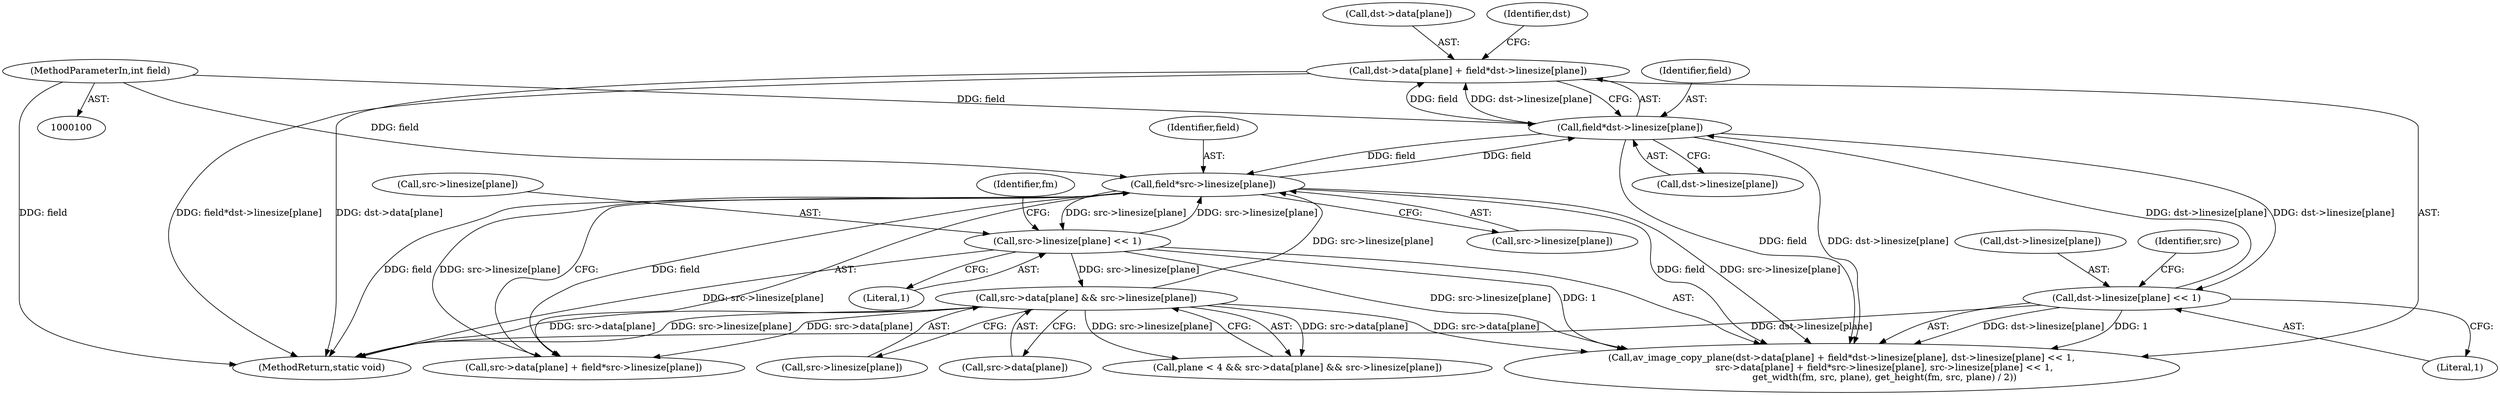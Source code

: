 digraph "0_FFmpeg_e43a0a232dbf6d3c161823c2e07c52e76227a1bc_1@pointer" {
"1000129" [label="(Call,dst->data[plane] + field*dst->linesize[plane])"];
"1000135" [label="(Call,field*dst->linesize[plane])"];
"1000155" [label="(Call,field*src->linesize[plane])"];
"1000104" [label="(MethodParameterIn,int field)"];
"1000115" [label="(Call,src->data[plane] && src->linesize[plane])"];
"1000162" [label="(Call,src->linesize[plane] << 1)"];
"1000142" [label="(Call,dst->linesize[plane] << 1)"];
"1000116" [label="(Call,src->data[plane])"];
"1000179" [label="(MethodReturn,static void)"];
"1000163" [label="(Call,src->linesize[plane])"];
"1000129" [label="(Call,dst->data[plane] + field*dst->linesize[plane])"];
"1000149" [label="(Call,src->data[plane] + field*src->linesize[plane])"];
"1000142" [label="(Call,dst->linesize[plane] << 1)"];
"1000156" [label="(Identifier,field)"];
"1000130" [label="(Call,dst->data[plane])"];
"1000162" [label="(Call,src->linesize[plane] << 1)"];
"1000135" [label="(Call,field*dst->linesize[plane])"];
"1000143" [label="(Call,dst->linesize[plane])"];
"1000145" [label="(Identifier,dst)"];
"1000148" [label="(Literal,1)"];
"1000170" [label="(Identifier,fm)"];
"1000152" [label="(Identifier,src)"];
"1000168" [label="(Literal,1)"];
"1000104" [label="(MethodParameterIn,int field)"];
"1000115" [label="(Call,src->data[plane] && src->linesize[plane])"];
"1000157" [label="(Call,src->linesize[plane])"];
"1000111" [label="(Call,plane < 4 && src->data[plane] && src->linesize[plane])"];
"1000121" [label="(Call,src->linesize[plane])"];
"1000137" [label="(Call,dst->linesize[plane])"];
"1000128" [label="(Call,av_image_copy_plane(dst->data[plane] + field*dst->linesize[plane], dst->linesize[plane] << 1,\n                             src->data[plane] + field*src->linesize[plane], src->linesize[plane] << 1,\n                             get_width(fm, src, plane), get_height(fm, src, plane) / 2))"];
"1000136" [label="(Identifier,field)"];
"1000155" [label="(Call,field*src->linesize[plane])"];
"1000129" -> "1000128"  [label="AST: "];
"1000129" -> "1000135"  [label="CFG: "];
"1000130" -> "1000129"  [label="AST: "];
"1000135" -> "1000129"  [label="AST: "];
"1000145" -> "1000129"  [label="CFG: "];
"1000129" -> "1000179"  [label="DDG: dst->data[plane]"];
"1000129" -> "1000179"  [label="DDG: field*dst->linesize[plane]"];
"1000135" -> "1000129"  [label="DDG: field"];
"1000135" -> "1000129"  [label="DDG: dst->linesize[plane]"];
"1000135" -> "1000137"  [label="CFG: "];
"1000136" -> "1000135"  [label="AST: "];
"1000137" -> "1000135"  [label="AST: "];
"1000135" -> "1000128"  [label="DDG: field"];
"1000135" -> "1000128"  [label="DDG: dst->linesize[plane]"];
"1000155" -> "1000135"  [label="DDG: field"];
"1000104" -> "1000135"  [label="DDG: field"];
"1000142" -> "1000135"  [label="DDG: dst->linesize[plane]"];
"1000135" -> "1000142"  [label="DDG: dst->linesize[plane]"];
"1000135" -> "1000155"  [label="DDG: field"];
"1000155" -> "1000149"  [label="AST: "];
"1000155" -> "1000157"  [label="CFG: "];
"1000156" -> "1000155"  [label="AST: "];
"1000157" -> "1000155"  [label="AST: "];
"1000149" -> "1000155"  [label="CFG: "];
"1000155" -> "1000179"  [label="DDG: field"];
"1000155" -> "1000128"  [label="DDG: field"];
"1000155" -> "1000128"  [label="DDG: src->linesize[plane]"];
"1000155" -> "1000149"  [label="DDG: field"];
"1000155" -> "1000149"  [label="DDG: src->linesize[plane]"];
"1000104" -> "1000155"  [label="DDG: field"];
"1000115" -> "1000155"  [label="DDG: src->linesize[plane]"];
"1000162" -> "1000155"  [label="DDG: src->linesize[plane]"];
"1000155" -> "1000162"  [label="DDG: src->linesize[plane]"];
"1000104" -> "1000100"  [label="AST: "];
"1000104" -> "1000179"  [label="DDG: field"];
"1000115" -> "1000111"  [label="AST: "];
"1000115" -> "1000116"  [label="CFG: "];
"1000115" -> "1000121"  [label="CFG: "];
"1000116" -> "1000115"  [label="AST: "];
"1000121" -> "1000115"  [label="AST: "];
"1000111" -> "1000115"  [label="CFG: "];
"1000115" -> "1000179"  [label="DDG: src->linesize[plane]"];
"1000115" -> "1000179"  [label="DDG: src->data[plane]"];
"1000115" -> "1000111"  [label="DDG: src->data[plane]"];
"1000115" -> "1000111"  [label="DDG: src->linesize[plane]"];
"1000162" -> "1000115"  [label="DDG: src->linesize[plane]"];
"1000115" -> "1000128"  [label="DDG: src->data[plane]"];
"1000115" -> "1000149"  [label="DDG: src->data[plane]"];
"1000162" -> "1000128"  [label="AST: "];
"1000162" -> "1000168"  [label="CFG: "];
"1000163" -> "1000162"  [label="AST: "];
"1000168" -> "1000162"  [label="AST: "];
"1000170" -> "1000162"  [label="CFG: "];
"1000162" -> "1000179"  [label="DDG: src->linesize[plane]"];
"1000162" -> "1000128"  [label="DDG: src->linesize[plane]"];
"1000162" -> "1000128"  [label="DDG: 1"];
"1000142" -> "1000128"  [label="AST: "];
"1000142" -> "1000148"  [label="CFG: "];
"1000143" -> "1000142"  [label="AST: "];
"1000148" -> "1000142"  [label="AST: "];
"1000152" -> "1000142"  [label="CFG: "];
"1000142" -> "1000179"  [label="DDG: dst->linesize[plane]"];
"1000142" -> "1000128"  [label="DDG: dst->linesize[plane]"];
"1000142" -> "1000128"  [label="DDG: 1"];
}
